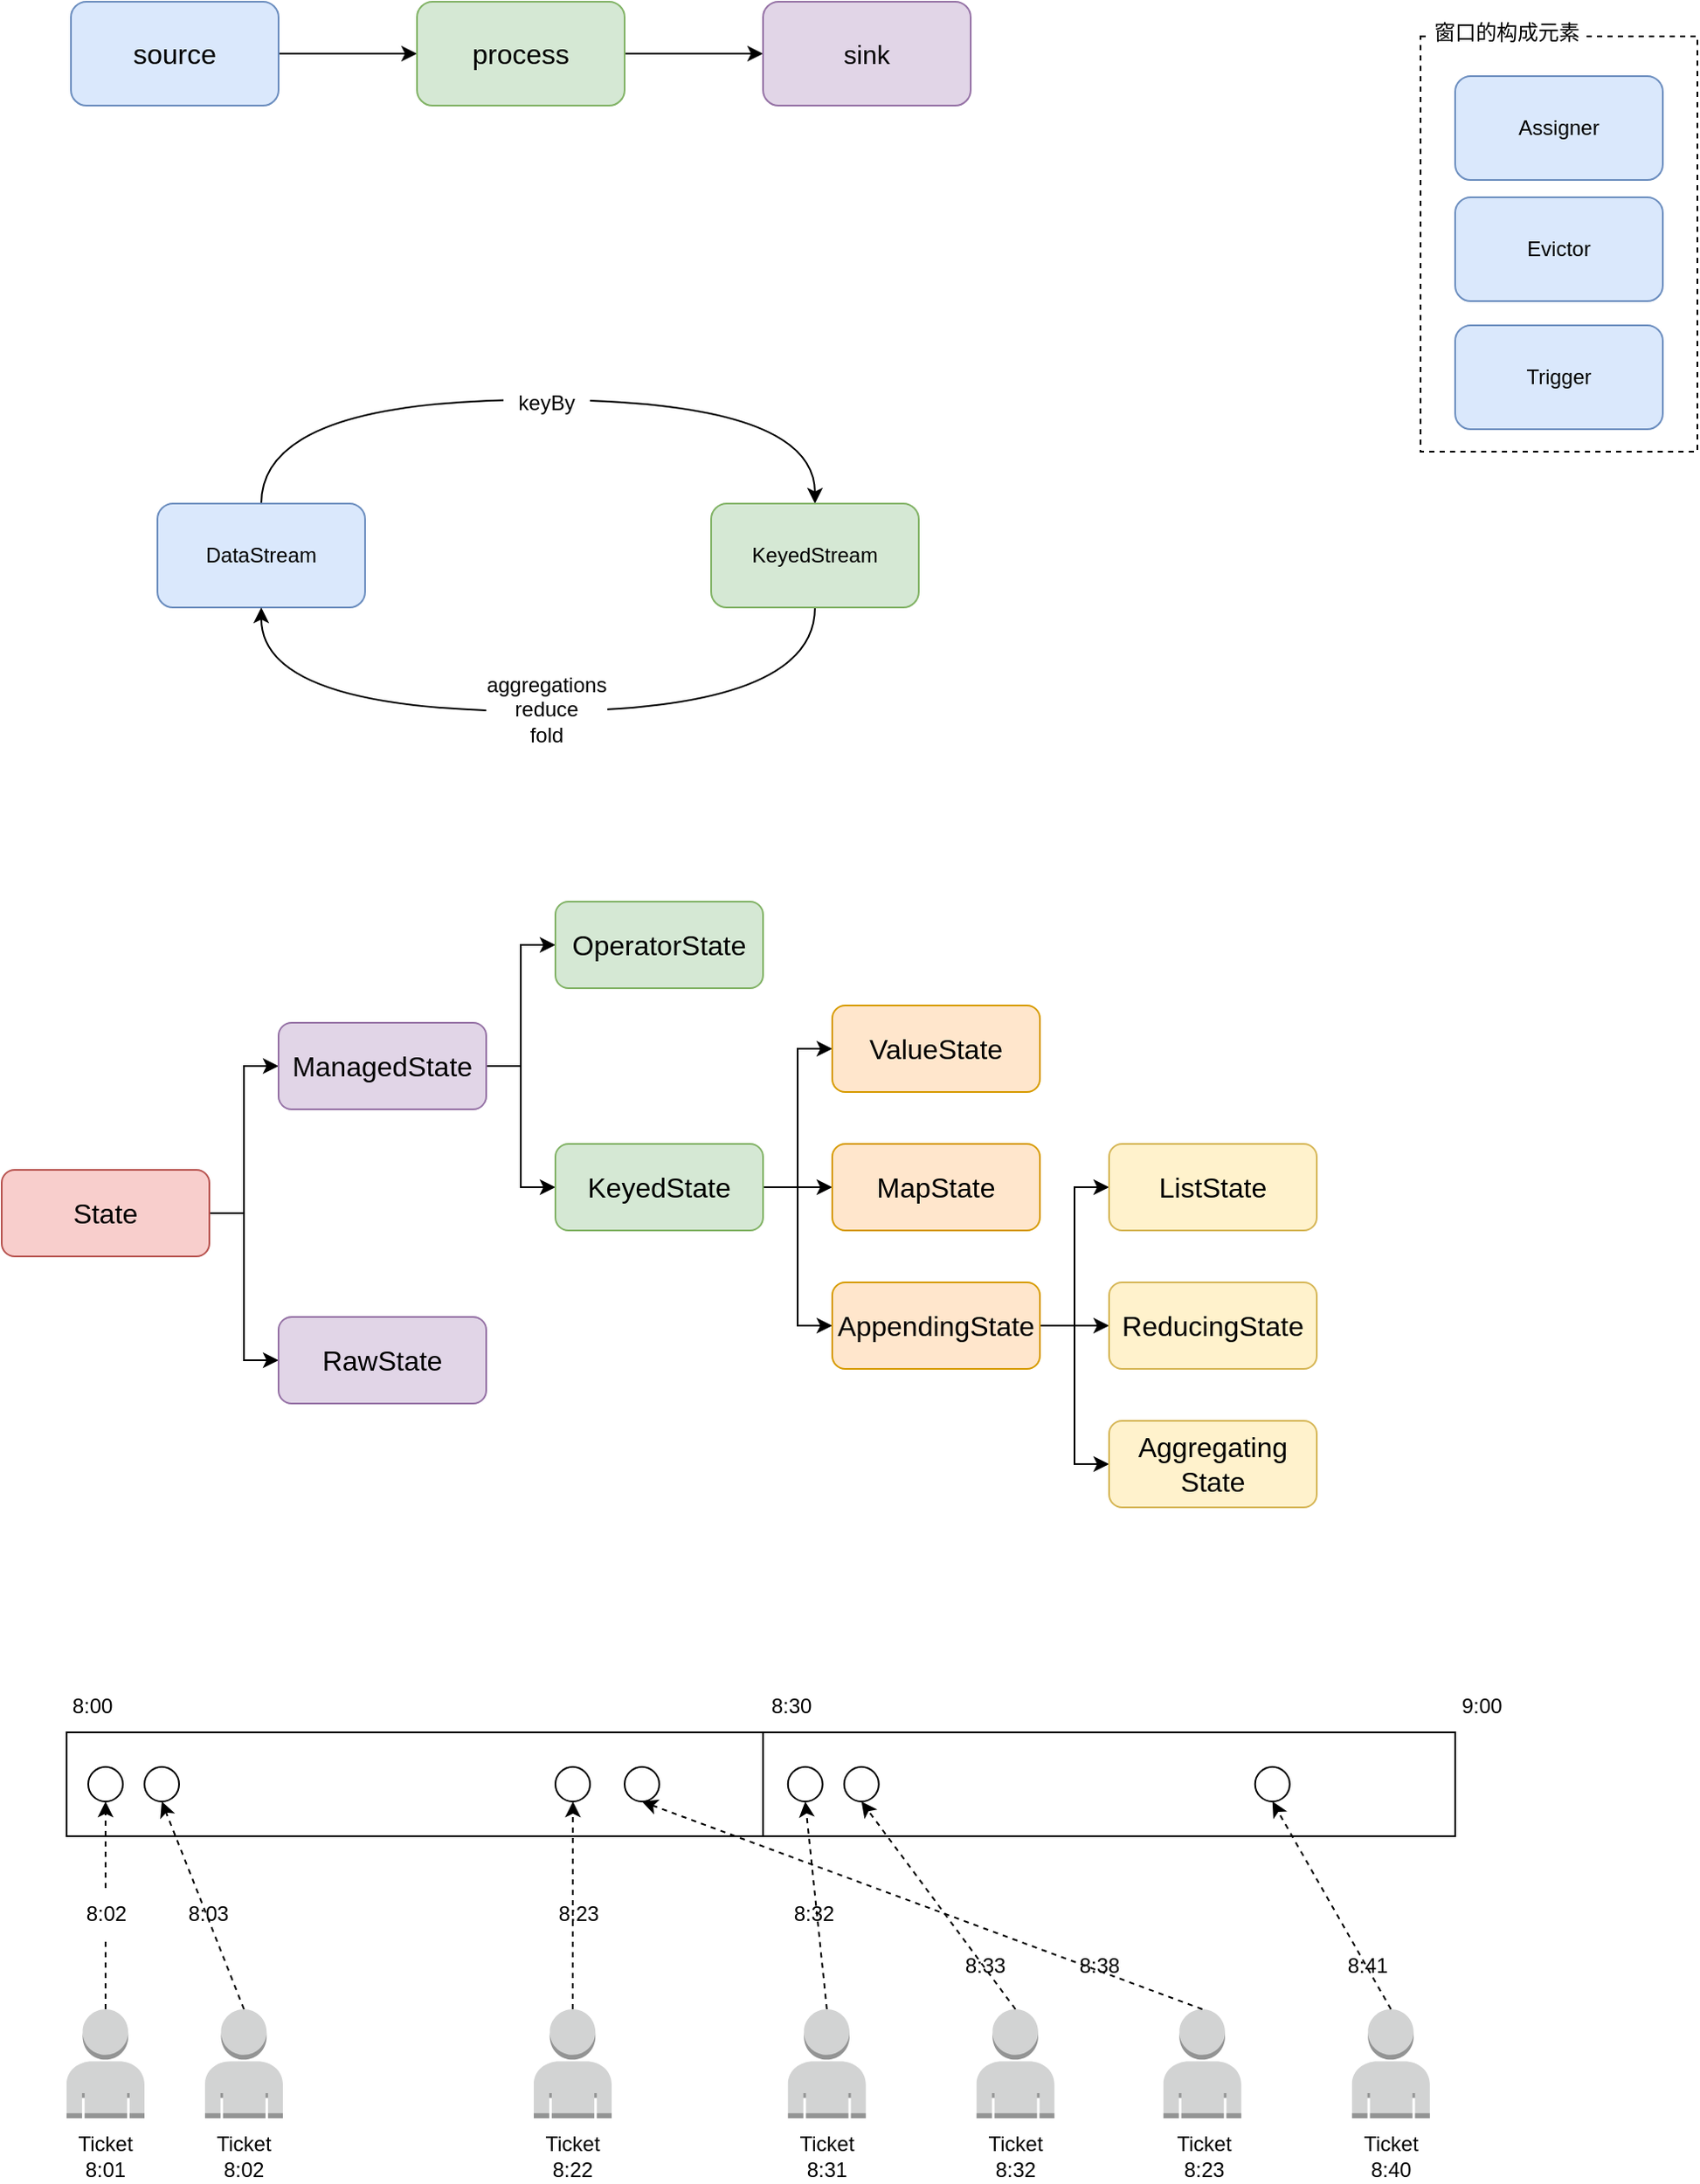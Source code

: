 <mxfile version="20.3.7" type="github">
  <diagram id="_oVOg_2L8pGMmzJAWcpK" name="Page-1">
    <mxGraphModel dx="1298" dy="734" grid="1" gridSize="10" guides="1" tooltips="1" connect="1" arrows="1" fold="1" page="1" pageScale="1" pageWidth="850" pageHeight="1100" math="0" shadow="0">
      <root>
        <mxCell id="0" />
        <mxCell id="1" parent="0" />
        <mxCell id="DA5ioZ5UG_cv5zVFgSnP-4" style="edgeStyle=orthogonalEdgeStyle;rounded=0;orthogonalLoop=1;jettySize=auto;html=1;exitX=1;exitY=0.5;exitDx=0;exitDy=0;entryX=0;entryY=0.5;entryDx=0;entryDy=0;fontSize=15;" parent="1" source="DA5ioZ5UG_cv5zVFgSnP-1" target="DA5ioZ5UG_cv5zVFgSnP-2" edge="1">
          <mxGeometry relative="1" as="geometry" />
        </mxCell>
        <mxCell id="DA5ioZ5UG_cv5zVFgSnP-1" value="&lt;font style=&quot;font-size: 16px;&quot;&gt;source&lt;/font&gt;" style="rounded=1;whiteSpace=wrap;html=1;fillColor=#dae8fc;strokeColor=#6c8ebf;" parent="1" vertex="1">
          <mxGeometry x="80" y="200" width="120" height="60" as="geometry" />
        </mxCell>
        <mxCell id="DA5ioZ5UG_cv5zVFgSnP-5" style="edgeStyle=orthogonalEdgeStyle;rounded=0;orthogonalLoop=1;jettySize=auto;html=1;exitX=1;exitY=0.5;exitDx=0;exitDy=0;entryX=0;entryY=0.5;entryDx=0;entryDy=0;fontSize=15;" parent="1" source="DA5ioZ5UG_cv5zVFgSnP-2" target="DA5ioZ5UG_cv5zVFgSnP-3" edge="1">
          <mxGeometry relative="1" as="geometry" />
        </mxCell>
        <mxCell id="DA5ioZ5UG_cv5zVFgSnP-2" value="&lt;font style=&quot;font-size: 16px;&quot;&gt;process&lt;/font&gt;" style="rounded=1;whiteSpace=wrap;html=1;fillColor=#d5e8d4;strokeColor=#82b366;" parent="1" vertex="1">
          <mxGeometry x="280" y="200" width="120" height="60" as="geometry" />
        </mxCell>
        <mxCell id="DA5ioZ5UG_cv5zVFgSnP-3" value="&lt;font style=&quot;font-size: 15px;&quot;&gt;sink&lt;/font&gt;" style="rounded=1;whiteSpace=wrap;html=1;fillColor=#e1d5e7;strokeColor=#9673a6;" parent="1" vertex="1">
          <mxGeometry x="480" y="200" width="120" height="60" as="geometry" />
        </mxCell>
        <mxCell id="hzGyoB1nwu1buTJKqw_e-3" style="edgeStyle=orthogonalEdgeStyle;curved=1;rounded=0;orthogonalLoop=1;jettySize=auto;html=1;exitX=0.5;exitY=0;exitDx=0;exitDy=0;entryX=0.5;entryY=0;entryDx=0;entryDy=0;" parent="1" source="hzGyoB1nwu1buTJKqw_e-1" target="hzGyoB1nwu1buTJKqw_e-2" edge="1">
          <mxGeometry relative="1" as="geometry">
            <Array as="points">
              <mxPoint x="190" y="430" />
              <mxPoint x="510" y="430" />
            </Array>
          </mxGeometry>
        </mxCell>
        <mxCell id="hzGyoB1nwu1buTJKqw_e-1" value="DataStream" style="rounded=1;whiteSpace=wrap;html=1;fillColor=#dae8fc;strokeColor=#6c8ebf;" parent="1" vertex="1">
          <mxGeometry x="130" y="490" width="120" height="60" as="geometry" />
        </mxCell>
        <mxCell id="hzGyoB1nwu1buTJKqw_e-4" style="edgeStyle=orthogonalEdgeStyle;curved=1;rounded=0;orthogonalLoop=1;jettySize=auto;html=1;exitX=0.5;exitY=1;exitDx=0;exitDy=0;entryX=0.5;entryY=1;entryDx=0;entryDy=0;" parent="1" source="hzGyoB1nwu1buTJKqw_e-2" target="hzGyoB1nwu1buTJKqw_e-1" edge="1">
          <mxGeometry relative="1" as="geometry">
            <Array as="points">
              <mxPoint x="510" y="610" />
              <mxPoint x="190" y="610" />
            </Array>
          </mxGeometry>
        </mxCell>
        <mxCell id="hzGyoB1nwu1buTJKqw_e-2" value="KeyedStream" style="rounded=1;whiteSpace=wrap;html=1;fillColor=#d5e8d4;strokeColor=#82b366;" parent="1" vertex="1">
          <mxGeometry x="450" y="490" width="120" height="60" as="geometry" />
        </mxCell>
        <mxCell id="hzGyoB1nwu1buTJKqw_e-5" value="keyBy" style="text;html=1;strokeColor=none;fillColor=default;align=center;verticalAlign=middle;whiteSpace=wrap;rounded=0;" parent="1" vertex="1">
          <mxGeometry x="330" y="417" width="50" height="30" as="geometry" />
        </mxCell>
        <mxCell id="hzGyoB1nwu1buTJKqw_e-8" value="aggregations&lt;br&gt;reduce&lt;br&gt;fold" style="text;html=1;strokeColor=none;fillColor=default;align=center;verticalAlign=middle;whiteSpace=wrap;rounded=0;" parent="1" vertex="1">
          <mxGeometry x="320" y="594" width="70" height="30" as="geometry" />
        </mxCell>
        <mxCell id="mNfEn4-VHd71BX42IYY5-13" style="edgeStyle=orthogonalEdgeStyle;rounded=0;orthogonalLoop=1;jettySize=auto;html=1;exitX=1;exitY=0.5;exitDx=0;exitDy=0;entryX=0;entryY=0.5;entryDx=0;entryDy=0;" parent="1" source="mNfEn4-VHd71BX42IYY5-1" target="mNfEn4-VHd71BX42IYY5-2" edge="1">
          <mxGeometry relative="1" as="geometry" />
        </mxCell>
        <mxCell id="mNfEn4-VHd71BX42IYY5-14" style="edgeStyle=orthogonalEdgeStyle;rounded=0;orthogonalLoop=1;jettySize=auto;html=1;exitX=1;exitY=0.5;exitDx=0;exitDy=0;entryX=0;entryY=0.5;entryDx=0;entryDy=0;" parent="1" source="mNfEn4-VHd71BX42IYY5-1" target="mNfEn4-VHd71BX42IYY5-3" edge="1">
          <mxGeometry relative="1" as="geometry" />
        </mxCell>
        <mxCell id="mNfEn4-VHd71BX42IYY5-1" value="&lt;font style=&quot;font-size: 16px;&quot;&gt;State&lt;/font&gt;" style="rounded=1;whiteSpace=wrap;html=1;fillColor=#f8cecc;strokeColor=#b85450;" parent="1" vertex="1">
          <mxGeometry x="40" y="875" width="120" height="50" as="geometry" />
        </mxCell>
        <mxCell id="mNfEn4-VHd71BX42IYY5-15" style="edgeStyle=orthogonalEdgeStyle;rounded=0;orthogonalLoop=1;jettySize=auto;html=1;exitX=1;exitY=0.5;exitDx=0;exitDy=0;entryX=0;entryY=0.5;entryDx=0;entryDy=0;" parent="1" source="mNfEn4-VHd71BX42IYY5-2" target="mNfEn4-VHd71BX42IYY5-5" edge="1">
          <mxGeometry relative="1" as="geometry" />
        </mxCell>
        <mxCell id="mNfEn4-VHd71BX42IYY5-16" style="edgeStyle=orthogonalEdgeStyle;rounded=0;orthogonalLoop=1;jettySize=auto;html=1;exitX=1;exitY=0.5;exitDx=0;exitDy=0;entryX=0;entryY=0.5;entryDx=0;entryDy=0;" parent="1" source="mNfEn4-VHd71BX42IYY5-2" target="mNfEn4-VHd71BX42IYY5-4" edge="1">
          <mxGeometry relative="1" as="geometry" />
        </mxCell>
        <mxCell id="mNfEn4-VHd71BX42IYY5-2" value="&lt;font style=&quot;font-size: 16px;&quot;&gt;ManagedState&lt;/font&gt;" style="rounded=1;whiteSpace=wrap;html=1;fillColor=#e1d5e7;strokeColor=#9673a6;" parent="1" vertex="1">
          <mxGeometry x="200" y="790" width="120" height="50" as="geometry" />
        </mxCell>
        <mxCell id="mNfEn4-VHd71BX42IYY5-3" value="&lt;font style=&quot;font-size: 16px;&quot;&gt;RawState&lt;/font&gt;" style="rounded=1;whiteSpace=wrap;html=1;fillColor=#e1d5e7;strokeColor=#9673a6;" parent="1" vertex="1">
          <mxGeometry x="200" y="960" width="120" height="50" as="geometry" />
        </mxCell>
        <mxCell id="mNfEn4-VHd71BX42IYY5-17" style="edgeStyle=orthogonalEdgeStyle;rounded=0;orthogonalLoop=1;jettySize=auto;html=1;exitX=1;exitY=0.5;exitDx=0;exitDy=0;entryX=0;entryY=0.5;entryDx=0;entryDy=0;" parent="1" source="mNfEn4-VHd71BX42IYY5-4" target="mNfEn4-VHd71BX42IYY5-7" edge="1">
          <mxGeometry relative="1" as="geometry" />
        </mxCell>
        <mxCell id="mNfEn4-VHd71BX42IYY5-18" style="edgeStyle=orthogonalEdgeStyle;rounded=0;orthogonalLoop=1;jettySize=auto;html=1;exitX=1;exitY=0.5;exitDx=0;exitDy=0;entryX=0;entryY=0.5;entryDx=0;entryDy=0;" parent="1" source="mNfEn4-VHd71BX42IYY5-4" target="mNfEn4-VHd71BX42IYY5-6" edge="1">
          <mxGeometry relative="1" as="geometry" />
        </mxCell>
        <mxCell id="mNfEn4-VHd71BX42IYY5-19" style="edgeStyle=orthogonalEdgeStyle;rounded=0;orthogonalLoop=1;jettySize=auto;html=1;exitX=1;exitY=0.5;exitDx=0;exitDy=0;entryX=0;entryY=0.5;entryDx=0;entryDy=0;" parent="1" source="mNfEn4-VHd71BX42IYY5-4" target="mNfEn4-VHd71BX42IYY5-8" edge="1">
          <mxGeometry relative="1" as="geometry" />
        </mxCell>
        <mxCell id="mNfEn4-VHd71BX42IYY5-4" value="&lt;font style=&quot;font-size: 16px;&quot;&gt;KeyedState&lt;/font&gt;" style="rounded=1;whiteSpace=wrap;html=1;fillColor=#d5e8d4;strokeColor=#82b366;flipV=1;" parent="1" vertex="1">
          <mxGeometry x="360" y="860" width="120" height="50" as="geometry" />
        </mxCell>
        <mxCell id="mNfEn4-VHd71BX42IYY5-5" value="&lt;span style=&quot;font-size: 16px;&quot;&gt;OperatorState&lt;/span&gt;" style="rounded=1;whiteSpace=wrap;html=1;fillColor=#d5e8d4;strokeColor=#82b366;flipV=1;" parent="1" vertex="1">
          <mxGeometry x="360" y="720" width="120" height="50" as="geometry" />
        </mxCell>
        <mxCell id="mNfEn4-VHd71BX42IYY5-6" value="&lt;font style=&quot;font-size: 16px;&quot;&gt;ValueState&lt;/font&gt;" style="rounded=1;whiteSpace=wrap;html=1;fillColor=#ffe6cc;strokeColor=#d79b00;" parent="1" vertex="1">
          <mxGeometry x="520" y="780" width="120" height="50" as="geometry" />
        </mxCell>
        <mxCell id="mNfEn4-VHd71BX42IYY5-7" value="&lt;font style=&quot;font-size: 16px;&quot;&gt;MapState&lt;/font&gt;" style="rounded=1;whiteSpace=wrap;html=1;fillColor=#ffe6cc;strokeColor=#d79b00;" parent="1" vertex="1">
          <mxGeometry x="520" y="860" width="120" height="50" as="geometry" />
        </mxCell>
        <mxCell id="mNfEn4-VHd71BX42IYY5-20" style="edgeStyle=orthogonalEdgeStyle;rounded=0;orthogonalLoop=1;jettySize=auto;html=1;exitX=1;exitY=0.5;exitDx=0;exitDy=0;entryX=0;entryY=0.5;entryDx=0;entryDy=0;" parent="1" source="mNfEn4-VHd71BX42IYY5-8" target="mNfEn4-VHd71BX42IYY5-11" edge="1">
          <mxGeometry relative="1" as="geometry" />
        </mxCell>
        <mxCell id="mNfEn4-VHd71BX42IYY5-21" style="edgeStyle=orthogonalEdgeStyle;rounded=0;orthogonalLoop=1;jettySize=auto;html=1;exitX=1;exitY=0.5;exitDx=0;exitDy=0;entryX=0;entryY=0.5;entryDx=0;entryDy=0;" parent="1" source="mNfEn4-VHd71BX42IYY5-8" target="mNfEn4-VHd71BX42IYY5-10" edge="1">
          <mxGeometry relative="1" as="geometry" />
        </mxCell>
        <mxCell id="mNfEn4-VHd71BX42IYY5-22" style="edgeStyle=orthogonalEdgeStyle;rounded=0;orthogonalLoop=1;jettySize=auto;html=1;exitX=1;exitY=0.5;exitDx=0;exitDy=0;entryX=0;entryY=0.5;entryDx=0;entryDy=0;" parent="1" source="mNfEn4-VHd71BX42IYY5-8" target="mNfEn4-VHd71BX42IYY5-12" edge="1">
          <mxGeometry relative="1" as="geometry" />
        </mxCell>
        <mxCell id="mNfEn4-VHd71BX42IYY5-8" value="&lt;font style=&quot;font-size: 16px;&quot;&gt;AppendingState&lt;/font&gt;" style="rounded=1;whiteSpace=wrap;html=1;fillColor=#ffe6cc;strokeColor=#d79b00;" parent="1" vertex="1">
          <mxGeometry x="520" y="940" width="120" height="50" as="geometry" />
        </mxCell>
        <mxCell id="mNfEn4-VHd71BX42IYY5-10" value="&lt;font style=&quot;font-size: 16px;&quot;&gt;ListState&lt;/font&gt;" style="rounded=1;whiteSpace=wrap;html=1;fillColor=#fff2cc;strokeColor=#d6b656;" parent="1" vertex="1">
          <mxGeometry x="680" y="860" width="120" height="50" as="geometry" />
        </mxCell>
        <mxCell id="mNfEn4-VHd71BX42IYY5-11" value="&lt;font style=&quot;font-size: 16px;&quot;&gt;ReducingState&lt;/font&gt;" style="rounded=1;whiteSpace=wrap;html=1;fillColor=#fff2cc;strokeColor=#d6b656;" parent="1" vertex="1">
          <mxGeometry x="680" y="940" width="120" height="50" as="geometry" />
        </mxCell>
        <mxCell id="mNfEn4-VHd71BX42IYY5-12" value="&lt;font style=&quot;font-size: 16px;&quot;&gt;Aggregating&lt;br&gt;State&lt;/font&gt;" style="rounded=1;whiteSpace=wrap;html=1;fillColor=#fff2cc;strokeColor=#d6b656;" parent="1" vertex="1">
          <mxGeometry x="680" y="1020" width="120" height="50" as="geometry" />
        </mxCell>
        <mxCell id="cq7n2qohAcCtZKUBrd6M-1" value="" style="outlineConnect=0;dashed=0;verticalLabelPosition=bottom;verticalAlign=top;align=center;html=1;shape=mxgraph.aws3.user;fillColor=#D2D3D3;gradientColor=none;flipH=0;flipV=0;" parent="1" vertex="1">
          <mxGeometry x="77.5" y="1360" width="45" height="63" as="geometry" />
        </mxCell>
        <mxCell id="cq7n2qohAcCtZKUBrd6M-2" value="" style="outlineConnect=0;dashed=0;verticalLabelPosition=bottom;verticalAlign=top;align=center;html=1;shape=mxgraph.aws3.user;fillColor=#D2D3D3;gradientColor=none;flipH=0;flipV=0;" parent="1" vertex="1">
          <mxGeometry x="157.5" y="1360" width="45" height="63" as="geometry" />
        </mxCell>
        <mxCell id="cq7n2qohAcCtZKUBrd6M-5" value="" style="outlineConnect=0;dashed=0;verticalLabelPosition=bottom;verticalAlign=top;align=center;html=1;shape=mxgraph.aws3.user;fillColor=#D2D3D3;gradientColor=none;flipH=0;flipV=0;" parent="1" vertex="1">
          <mxGeometry x="347.5" y="1360" width="45" height="63" as="geometry" />
        </mxCell>
        <mxCell id="cq7n2qohAcCtZKUBrd6M-6" value="" style="outlineConnect=0;dashed=0;verticalLabelPosition=bottom;verticalAlign=top;align=center;html=1;shape=mxgraph.aws3.user;fillColor=#D2D3D3;gradientColor=none;flipH=0;flipV=0;" parent="1" vertex="1">
          <mxGeometry x="494.38" y="1360" width="45" height="63" as="geometry" />
        </mxCell>
        <mxCell id="cq7n2qohAcCtZKUBrd6M-7" value="" style="outlineConnect=0;dashed=0;verticalLabelPosition=bottom;verticalAlign=top;align=center;html=1;shape=mxgraph.aws3.user;fillColor=#D2D3D3;gradientColor=none;flipH=0;flipV=0;" parent="1" vertex="1">
          <mxGeometry x="603.38" y="1360" width="45" height="63" as="geometry" />
        </mxCell>
        <mxCell id="cq7n2qohAcCtZKUBrd6M-8" value="" style="outlineConnect=0;dashed=0;verticalLabelPosition=bottom;verticalAlign=top;align=center;html=1;shape=mxgraph.aws3.user;fillColor=#D2D3D3;gradientColor=none;flipH=0;flipV=0;" parent="1" vertex="1">
          <mxGeometry x="711.38" y="1360" width="45" height="63" as="geometry" />
        </mxCell>
        <mxCell id="cq7n2qohAcCtZKUBrd6M-9" value="" style="outlineConnect=0;dashed=0;verticalLabelPosition=bottom;verticalAlign=top;align=center;html=1;shape=mxgraph.aws3.user;fillColor=#D2D3D3;gradientColor=none;flipH=0;flipV=0;" parent="1" vertex="1">
          <mxGeometry x="820.38" y="1360" width="45" height="63" as="geometry" />
        </mxCell>
        <mxCell id="cq7n2qohAcCtZKUBrd6M-10" value="Ticket 8:01" style="text;html=1;strokeColor=none;fillColor=none;align=center;verticalAlign=middle;whiteSpace=wrap;rounded=0;" parent="1" vertex="1">
          <mxGeometry x="70" y="1430" width="60" height="30" as="geometry" />
        </mxCell>
        <mxCell id="cq7n2qohAcCtZKUBrd6M-11" value="Ticket 8:02" style="text;html=1;strokeColor=none;fillColor=none;align=center;verticalAlign=middle;whiteSpace=wrap;rounded=0;" parent="1" vertex="1">
          <mxGeometry x="150" y="1430" width="60" height="30" as="geometry" />
        </mxCell>
        <mxCell id="cq7n2qohAcCtZKUBrd6M-12" value="Ticket 8:22" style="text;html=1;strokeColor=none;fillColor=none;align=center;verticalAlign=middle;whiteSpace=wrap;rounded=0;" parent="1" vertex="1">
          <mxGeometry x="340" y="1430" width="60" height="30" as="geometry" />
        </mxCell>
        <mxCell id="cq7n2qohAcCtZKUBrd6M-13" value="" style="rounded=0;whiteSpace=wrap;html=1;" parent="1" vertex="1">
          <mxGeometry x="77.5" y="1200" width="402.5" height="60" as="geometry" />
        </mxCell>
        <mxCell id="cq7n2qohAcCtZKUBrd6M-14" value="" style="rounded=0;whiteSpace=wrap;html=1;" parent="1" vertex="1">
          <mxGeometry x="480" y="1200" width="400" height="60" as="geometry" />
        </mxCell>
        <mxCell id="cq7n2qohAcCtZKUBrd6M-15" value="Ticket 8:31" style="text;html=1;strokeColor=none;fillColor=none;align=center;verticalAlign=middle;whiteSpace=wrap;rounded=0;" parent="1" vertex="1">
          <mxGeometry x="487.13" y="1430" width="60" height="30" as="geometry" />
        </mxCell>
        <mxCell id="cq7n2qohAcCtZKUBrd6M-16" value="Ticket 8:32" style="text;html=1;strokeColor=none;fillColor=none;align=center;verticalAlign=middle;whiteSpace=wrap;rounded=0;" parent="1" vertex="1">
          <mxGeometry x="595.63" y="1430" width="60" height="30" as="geometry" />
        </mxCell>
        <mxCell id="cq7n2qohAcCtZKUBrd6M-17" value="Ticket 8:23" style="text;html=1;strokeColor=none;fillColor=none;align=center;verticalAlign=middle;whiteSpace=wrap;rounded=0;" parent="1" vertex="1">
          <mxGeometry x="704.63" y="1430" width="60" height="30" as="geometry" />
        </mxCell>
        <mxCell id="cq7n2qohAcCtZKUBrd6M-18" value="Ticket 8:40" style="text;html=1;strokeColor=none;fillColor=none;align=center;verticalAlign=middle;whiteSpace=wrap;rounded=0;" parent="1" vertex="1">
          <mxGeometry x="812.88" y="1430" width="60" height="30" as="geometry" />
        </mxCell>
        <mxCell id="cq7n2qohAcCtZKUBrd6M-19" value="" style="ellipse;whiteSpace=wrap;html=1;aspect=fixed;" parent="1" vertex="1">
          <mxGeometry x="90" y="1220" width="20" height="20" as="geometry" />
        </mxCell>
        <mxCell id="cq7n2qohAcCtZKUBrd6M-20" value="" style="ellipse;whiteSpace=wrap;html=1;aspect=fixed;" parent="1" vertex="1">
          <mxGeometry x="122.5" y="1220" width="20" height="20" as="geometry" />
        </mxCell>
        <mxCell id="cq7n2qohAcCtZKUBrd6M-21" value="" style="ellipse;whiteSpace=wrap;html=1;aspect=fixed;" parent="1" vertex="1">
          <mxGeometry x="360" y="1220" width="20" height="20" as="geometry" />
        </mxCell>
        <mxCell id="cq7n2qohAcCtZKUBrd6M-22" value="" style="ellipse;whiteSpace=wrap;html=1;aspect=fixed;" parent="1" vertex="1">
          <mxGeometry x="400" y="1220" width="20" height="20" as="geometry" />
        </mxCell>
        <mxCell id="cq7n2qohAcCtZKUBrd6M-23" value="" style="ellipse;whiteSpace=wrap;html=1;aspect=fixed;" parent="1" vertex="1">
          <mxGeometry x="494.38" y="1220" width="20" height="20" as="geometry" />
        </mxCell>
        <mxCell id="cq7n2qohAcCtZKUBrd6M-24" value="" style="ellipse;whiteSpace=wrap;html=1;aspect=fixed;" parent="1" vertex="1">
          <mxGeometry x="526.88" y="1220" width="20" height="20" as="geometry" />
        </mxCell>
        <mxCell id="cq7n2qohAcCtZKUBrd6M-25" value="" style="ellipse;whiteSpace=wrap;html=1;aspect=fixed;" parent="1" vertex="1">
          <mxGeometry x="764.38" y="1220" width="20" height="20" as="geometry" />
        </mxCell>
        <mxCell id="cq7n2qohAcCtZKUBrd6M-26" value="8:00" style="text;html=1;strokeColor=none;fillColor=none;align=center;verticalAlign=middle;whiteSpace=wrap;rounded=0;" parent="1" vertex="1">
          <mxGeometry x="75.5" y="1170" width="32.5" height="30" as="geometry" />
        </mxCell>
        <mxCell id="cq7n2qohAcCtZKUBrd6M-27" value="8:30" style="text;html=1;strokeColor=none;fillColor=none;align=center;verticalAlign=middle;whiteSpace=wrap;rounded=0;" parent="1" vertex="1">
          <mxGeometry x="480" y="1170" width="32.5" height="30" as="geometry" />
        </mxCell>
        <mxCell id="cq7n2qohAcCtZKUBrd6M-28" value="9:00" style="text;html=1;strokeColor=none;fillColor=none;align=center;verticalAlign=middle;whiteSpace=wrap;rounded=0;" parent="1" vertex="1">
          <mxGeometry x="879" y="1170" width="32.5" height="30" as="geometry" />
        </mxCell>
        <mxCell id="cq7n2qohAcCtZKUBrd6M-29" style="rounded=0;orthogonalLoop=1;jettySize=auto;html=1;exitX=0.5;exitY=0;exitDx=0;exitDy=0;exitPerimeter=0;entryX=0.5;entryY=1;entryDx=0;entryDy=0;dashed=1;startArrow=none;" parent="1" source="cq7n2qohAcCtZKUBrd6M-36" target="cq7n2qohAcCtZKUBrd6M-19" edge="1">
          <mxGeometry relative="1" as="geometry" />
        </mxCell>
        <mxCell id="cq7n2qohAcCtZKUBrd6M-31" style="edgeStyle=none;rounded=0;orthogonalLoop=1;jettySize=auto;html=1;exitX=0.5;exitY=0;exitDx=0;exitDy=0;exitPerimeter=0;entryX=0.727;entryY=0.667;entryDx=0;entryDy=0;entryPerimeter=0;dashed=1;" parent="1" source="cq7n2qohAcCtZKUBrd6M-5" target="cq7n2qohAcCtZKUBrd6M-13" edge="1">
          <mxGeometry relative="1" as="geometry" />
        </mxCell>
        <mxCell id="cq7n2qohAcCtZKUBrd6M-32" style="edgeStyle=none;rounded=0;orthogonalLoop=1;jettySize=auto;html=1;exitX=0.5;exitY=0;exitDx=0;exitDy=0;exitPerimeter=0;entryX=0.5;entryY=1;entryDx=0;entryDy=0;dashed=1;" parent="1" source="cq7n2qohAcCtZKUBrd6M-8" target="cq7n2qohAcCtZKUBrd6M-22" edge="1">
          <mxGeometry relative="1" as="geometry" />
        </mxCell>
        <mxCell id="cq7n2qohAcCtZKUBrd6M-33" style="edgeStyle=none;rounded=0;orthogonalLoop=1;jettySize=auto;html=1;exitX=0.5;exitY=0;exitDx=0;exitDy=0;exitPerimeter=0;entryX=0.5;entryY=1;entryDx=0;entryDy=0;dashed=1;" parent="1" source="cq7n2qohAcCtZKUBrd6M-6" target="cq7n2qohAcCtZKUBrd6M-23" edge="1">
          <mxGeometry relative="1" as="geometry" />
        </mxCell>
        <mxCell id="cq7n2qohAcCtZKUBrd6M-34" style="edgeStyle=none;rounded=0;orthogonalLoop=1;jettySize=auto;html=1;exitX=0.5;exitY=0;exitDx=0;exitDy=0;exitPerimeter=0;entryX=0.5;entryY=1;entryDx=0;entryDy=0;dashed=1;" parent="1" source="cq7n2qohAcCtZKUBrd6M-7" target="cq7n2qohAcCtZKUBrd6M-24" edge="1">
          <mxGeometry relative="1" as="geometry" />
        </mxCell>
        <mxCell id="cq7n2qohAcCtZKUBrd6M-35" style="edgeStyle=none;rounded=0;orthogonalLoop=1;jettySize=auto;html=1;exitX=0.5;exitY=0;exitDx=0;exitDy=0;exitPerimeter=0;entryX=0.5;entryY=1;entryDx=0;entryDy=0;dashed=1;" parent="1" source="cq7n2qohAcCtZKUBrd6M-9" target="cq7n2qohAcCtZKUBrd6M-25" edge="1">
          <mxGeometry relative="1" as="geometry" />
        </mxCell>
        <mxCell id="cq7n2qohAcCtZKUBrd6M-30" style="edgeStyle=none;rounded=0;orthogonalLoop=1;jettySize=auto;html=1;exitX=0.5;exitY=0;exitDx=0;exitDy=0;exitPerimeter=0;entryX=0.5;entryY=1;entryDx=0;entryDy=0;dashed=1;" parent="1" source="cq7n2qohAcCtZKUBrd6M-2" target="cq7n2qohAcCtZKUBrd6M-20" edge="1">
          <mxGeometry relative="1" as="geometry" />
        </mxCell>
        <mxCell id="cq7n2qohAcCtZKUBrd6M-36" value="8:02" style="text;html=1;strokeColor=none;fillColor=none;align=center;verticalAlign=middle;whiteSpace=wrap;rounded=0;" parent="1" vertex="1">
          <mxGeometry x="83.75" y="1290" width="32.5" height="30" as="geometry" />
        </mxCell>
        <mxCell id="cq7n2qohAcCtZKUBrd6M-37" value="" style="rounded=0;orthogonalLoop=1;jettySize=auto;html=1;exitX=0.5;exitY=0;exitDx=0;exitDy=0;exitPerimeter=0;entryX=0.5;entryY=1;entryDx=0;entryDy=0;dashed=1;endArrow=none;" parent="1" source="cq7n2qohAcCtZKUBrd6M-1" target="cq7n2qohAcCtZKUBrd6M-36" edge="1">
          <mxGeometry relative="1" as="geometry">
            <mxPoint x="100" y="1360" as="sourcePoint" />
            <mxPoint x="100" y="1240" as="targetPoint" />
          </mxGeometry>
        </mxCell>
        <mxCell id="cq7n2qohAcCtZKUBrd6M-38" value="8:03" style="text;html=1;strokeColor=none;fillColor=none;align=center;verticalAlign=middle;whiteSpace=wrap;rounded=0;" parent="1" vertex="1">
          <mxGeometry x="142.5" y="1290" width="32.5" height="30" as="geometry" />
        </mxCell>
        <mxCell id="cq7n2qohAcCtZKUBrd6M-40" value="8:23" style="text;html=1;strokeColor=none;fillColor=none;align=center;verticalAlign=middle;whiteSpace=wrap;rounded=0;" parent="1" vertex="1">
          <mxGeometry x="357" y="1290" width="32.5" height="30" as="geometry" />
        </mxCell>
        <mxCell id="cq7n2qohAcCtZKUBrd6M-41" value="8:32" style="text;html=1;strokeColor=none;fillColor=none;align=center;verticalAlign=middle;whiteSpace=wrap;rounded=0;" parent="1" vertex="1">
          <mxGeometry x="493.13" y="1290" width="32.5" height="30" as="geometry" />
        </mxCell>
        <mxCell id="cq7n2qohAcCtZKUBrd6M-42" value="8:33" style="text;html=1;strokeColor=none;fillColor=none;align=center;verticalAlign=middle;whiteSpace=wrap;rounded=0;" parent="1" vertex="1">
          <mxGeometry x="592" y="1320" width="32.5" height="30" as="geometry" />
        </mxCell>
        <mxCell id="cq7n2qohAcCtZKUBrd6M-43" value="8:38" style="text;html=1;strokeColor=none;fillColor=none;align=center;verticalAlign=middle;whiteSpace=wrap;rounded=0;" parent="1" vertex="1">
          <mxGeometry x="658.38" y="1320" width="32.5" height="30" as="geometry" />
        </mxCell>
        <mxCell id="cq7n2qohAcCtZKUBrd6M-44" value="8:41" style="text;html=1;strokeColor=none;fillColor=none;align=center;verticalAlign=middle;whiteSpace=wrap;rounded=0;" parent="1" vertex="1">
          <mxGeometry x="812.88" y="1320" width="32.5" height="30" as="geometry" />
        </mxCell>
        <mxCell id="J0k0K2RpD5jGurKQZD3m-1" value="Assigner" style="rounded=1;whiteSpace=wrap;html=1;fillColor=#dae8fc;strokeColor=#6c8ebf;" vertex="1" parent="1">
          <mxGeometry x="880" y="243" width="120" height="60" as="geometry" />
        </mxCell>
        <mxCell id="J0k0K2RpD5jGurKQZD3m-2" value="Evictor" style="rounded=1;whiteSpace=wrap;html=1;fillColor=#dae8fc;strokeColor=#6c8ebf;" vertex="1" parent="1">
          <mxGeometry x="880" y="313" width="120" height="60" as="geometry" />
        </mxCell>
        <mxCell id="J0k0K2RpD5jGurKQZD3m-3" value="Trigger" style="rounded=1;whiteSpace=wrap;html=1;fillColor=#dae8fc;strokeColor=#6c8ebf;" vertex="1" parent="1">
          <mxGeometry x="880" y="387" width="120" height="60" as="geometry" />
        </mxCell>
        <mxCell id="J0k0K2RpD5jGurKQZD3m-4" value="" style="rounded=0;whiteSpace=wrap;html=1;fillColor=none;dashed=1;" vertex="1" parent="1">
          <mxGeometry x="860" y="220" width="160" height="240" as="geometry" />
        </mxCell>
        <mxCell id="J0k0K2RpD5jGurKQZD3m-5" value="窗口的构成元素" style="text;html=1;strokeColor=none;fillColor=default;align=center;verticalAlign=middle;whiteSpace=wrap;rounded=0;dashed=1;" vertex="1" parent="1">
          <mxGeometry x="865.38" y="205" width="90" height="25" as="geometry" />
        </mxCell>
      </root>
    </mxGraphModel>
  </diagram>
</mxfile>
